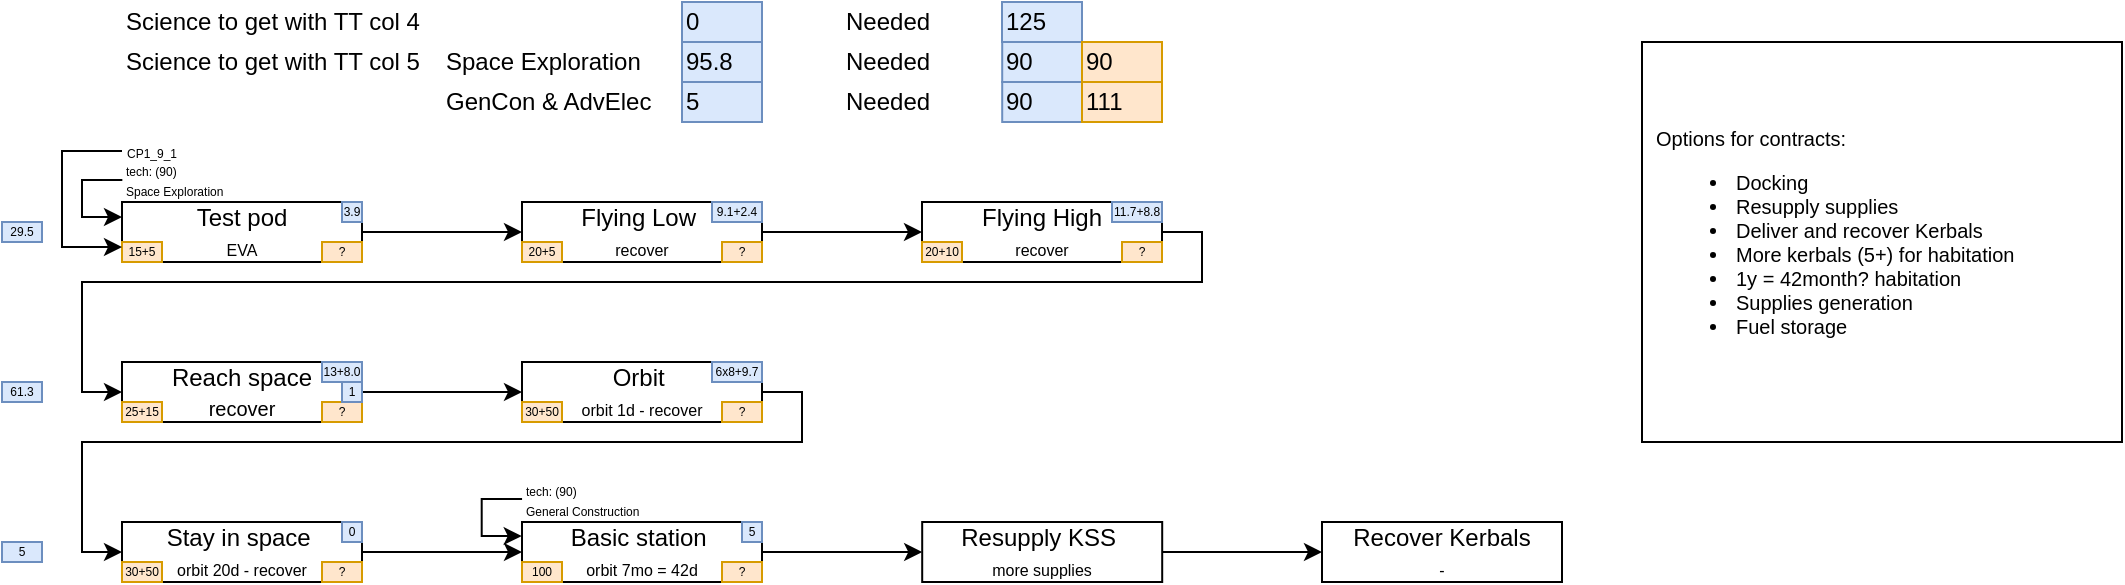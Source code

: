<mxfile version="13.0.3" type="device"><diagram id="vw0kLfnP3BAl_R4GFjaI" name="Page-1"><mxGraphModel dx="981" dy="567" grid="1" gridSize="10" guides="1" tooltips="1" connect="1" arrows="1" fold="1" page="1" pageScale="1" pageWidth="1169" pageHeight="827" math="0" shadow="0"><root><mxCell id="0"/><mxCell id="1" parent="0"/><mxCell id="cxFC-UOZ4B_VAzlRtVLT-1" style="edgeStyle=orthogonalEdgeStyle;rounded=0;orthogonalLoop=1;jettySize=auto;html=1;exitX=1;exitY=0.5;exitDx=0;exitDy=0;entryX=0;entryY=0.5;entryDx=0;entryDy=0;" parent="1" source="cxFC-UOZ4B_VAzlRtVLT-2" target="cxFC-UOZ4B_VAzlRtVLT-5" edge="1"><mxGeometry relative="1" as="geometry"><mxPoint x="250" y="135.143" as="targetPoint"/></mxGeometry></mxCell><mxCell id="cxFC-UOZ4B_VAzlRtVLT-2" value="Test pod&lt;br&gt;&lt;span style=&quot;font-size: 8px&quot;&gt;EVA&lt;/span&gt;" style="rounded=0;whiteSpace=wrap;html=1;" parent="1" vertex="1"><mxGeometry x="80" y="120" width="120" height="30" as="geometry"/></mxCell><mxCell id="cxFC-UOZ4B_VAzlRtVLT-3" value="15+5" style="text;html=1;strokeColor=#d79b00;fillColor=#ffe6cc;align=center;verticalAlign=middle;whiteSpace=wrap;rounded=0;fontSize=6;" parent="1" vertex="1"><mxGeometry x="80" y="140" width="20" height="10" as="geometry"/></mxCell><mxCell id="cxFC-UOZ4B_VAzlRtVLT-4" style="edgeStyle=orthogonalEdgeStyle;rounded=0;orthogonalLoop=1;jettySize=auto;html=1;exitX=1;exitY=0.5;exitDx=0;exitDy=0;entryX=0;entryY=0.5;entryDx=0;entryDy=0;" parent="1" source="cxFC-UOZ4B_VAzlRtVLT-5" target="cxFC-UOZ4B_VAzlRtVLT-8" edge="1"><mxGeometry relative="1" as="geometry"/></mxCell><mxCell id="cxFC-UOZ4B_VAzlRtVLT-5" value="Flying Low&amp;nbsp;&lt;br&gt;&lt;span style=&quot;font-size: 8px&quot;&gt;recover&lt;/span&gt;" style="rounded=0;whiteSpace=wrap;html=1;" parent="1" vertex="1"><mxGeometry x="280" y="120" width="120" height="30" as="geometry"/></mxCell><mxCell id="cxFC-UOZ4B_VAzlRtVLT-6" value="20+5" style="text;html=1;strokeColor=#d79b00;fillColor=#ffe6cc;align=center;verticalAlign=middle;whiteSpace=wrap;rounded=0;fontSize=6;" parent="1" vertex="1"><mxGeometry x="280" y="140" width="20" height="10" as="geometry"/></mxCell><mxCell id="cxFC-UOZ4B_VAzlRtVLT-7" style="edgeStyle=orthogonalEdgeStyle;rounded=0;orthogonalLoop=1;jettySize=auto;html=1;exitX=1;exitY=0.5;exitDx=0;exitDy=0;entryX=0;entryY=0.5;entryDx=0;entryDy=0;" parent="1" source="cxFC-UOZ4B_VAzlRtVLT-8" target="cxFC-UOZ4B_VAzlRtVLT-28" edge="1"><mxGeometry relative="1" as="geometry"><mxPoint x="680" y="135" as="targetPoint"/><Array as="points"><mxPoint x="620" y="135"/><mxPoint x="620" y="160"/><mxPoint x="60" y="160"/><mxPoint x="60" y="215"/></Array></mxGeometry></mxCell><mxCell id="cxFC-UOZ4B_VAzlRtVLT-8" value="Flying High&lt;br&gt;&lt;span style=&quot;font-size: 8px&quot;&gt;recover&lt;/span&gt;" style="rounded=0;whiteSpace=wrap;html=1;" parent="1" vertex="1"><mxGeometry x="480" y="120" width="120" height="30" as="geometry"/></mxCell><mxCell id="cxFC-UOZ4B_VAzlRtVLT-9" value="20+10" style="text;html=1;strokeColor=#d79b00;fillColor=#ffe6cc;align=center;verticalAlign=middle;whiteSpace=wrap;rounded=0;fontSize=6;" parent="1" vertex="1"><mxGeometry x="480" y="140" width="20" height="10" as="geometry"/></mxCell><mxCell id="cxFC-UOZ4B_VAzlRtVLT-11" value="?" style="text;html=1;strokeColor=#d79b00;fillColor=#ffe6cc;align=center;verticalAlign=middle;whiteSpace=wrap;rounded=0;fontSize=6;" parent="1" vertex="1"><mxGeometry x="380" y="140" width="20" height="10" as="geometry"/></mxCell><mxCell id="cxFC-UOZ4B_VAzlRtVLT-13" style="edgeStyle=orthogonalEdgeStyle;rounded=0;orthogonalLoop=1;jettySize=auto;html=1;exitX=0;exitY=0.5;exitDx=0;exitDy=0;entryX=0;entryY=0.25;entryDx=0;entryDy=0;" parent="1" source="cxFC-UOZ4B_VAzlRtVLT-14" target="cxFC-UOZ4B_VAzlRtVLT-2" edge="1"><mxGeometry relative="1" as="geometry"><Array as="points"><mxPoint x="60" y="109"/><mxPoint x="60" y="128"/></Array><mxPoint x="70" y="128" as="targetPoint"/></mxGeometry></mxCell><mxCell id="cxFC-UOZ4B_VAzlRtVLT-14" value="&lt;font style=&quot;line-height: 100% ; font-size: 6px&quot;&gt;&lt;font style=&quot;font-size: 6px&quot;&gt;tech: (90)&lt;br&gt;&lt;/font&gt;Space Exploration&lt;br&gt;&lt;/font&gt;" style="text;html=1;align=left;verticalAlign=middle;whiteSpace=wrap;rounded=0;fontSize=8;spacing=2;" parent="1" vertex="1"><mxGeometry x="80.17" y="99" width="60.09" height="20" as="geometry"/></mxCell><mxCell id="cxFC-UOZ4B_VAzlRtVLT-15" style="edgeStyle=orthogonalEdgeStyle;rounded=0;orthogonalLoop=1;jettySize=auto;html=1;exitX=0;exitY=0.5;exitDx=0;exitDy=0;entryX=0;entryY=0.75;entryDx=0;entryDy=0;" parent="1" source="cxFC-UOZ4B_VAzlRtVLT-16" target="cxFC-UOZ4B_VAzlRtVLT-2" edge="1"><mxGeometry relative="1" as="geometry"><mxPoint x="70" y="143" as="targetPoint"/><Array as="points"><mxPoint x="50" y="95"/><mxPoint x="50" y="142"/></Array></mxGeometry></mxCell><mxCell id="cxFC-UOZ4B_VAzlRtVLT-16" value="&lt;font style=&quot;font-size: 6px&quot;&gt;CP1_9_1&lt;/font&gt;" style="text;html=1;strokeColor=none;fillColor=none;align=center;verticalAlign=middle;whiteSpace=wrap;rounded=0;fontSize=8;" parent="1" vertex="1"><mxGeometry x="80" y="90" width="30" height="9" as="geometry"/></mxCell><mxCell id="cxFC-UOZ4B_VAzlRtVLT-42" style="edgeStyle=orthogonalEdgeStyle;rounded=0;orthogonalLoop=1;jettySize=auto;html=1;exitX=1;exitY=0.5;exitDx=0;exitDy=0;entryX=0;entryY=0.5;entryDx=0;entryDy=0;" parent="1" source="cxFC-UOZ4B_VAzlRtVLT-28" target="cxFC-UOZ4B_VAzlRtVLT-38" edge="1"><mxGeometry relative="1" as="geometry"/></mxCell><mxCell id="cxFC-UOZ4B_VAzlRtVLT-28" value="Reach space&lt;br style=&quot;font-size: 8px&quot;&gt;&lt;font size=&quot;1&quot;&gt;recover&lt;/font&gt;" style="rounded=0;whiteSpace=wrap;html=1;" parent="1" vertex="1"><mxGeometry x="80" y="200" width="120" height="30" as="geometry"/></mxCell><mxCell id="cxFC-UOZ4B_VAzlRtVLT-29" value="25+15" style="text;html=1;strokeColor=#d79b00;fillColor=#ffe6cc;align=center;verticalAlign=middle;whiteSpace=wrap;rounded=0;fontSize=6;" parent="1" vertex="1"><mxGeometry x="80" y="220" width="20" height="10" as="geometry"/></mxCell><mxCell id="cxFC-UOZ4B_VAzlRtVLT-30" value="?" style="text;html=1;strokeColor=#d79b00;fillColor=#ffe6cc;align=center;verticalAlign=middle;whiteSpace=wrap;rounded=0;fontSize=6;" parent="1" vertex="1"><mxGeometry x="180" y="220" width="20" height="10" as="geometry"/></mxCell><mxCell id="cxFC-UOZ4B_VAzlRtVLT-32" value="9.1+2.4" style="text;html=1;strokeColor=#6c8ebf;fillColor=#dae8fc;align=center;verticalAlign=middle;whiteSpace=wrap;rounded=0;fontSize=6;" parent="1" vertex="1"><mxGeometry x="375" y="120" width="25" height="10" as="geometry"/></mxCell><mxCell id="cxFC-UOZ4B_VAzlRtVLT-33" value="?" style="text;html=1;strokeColor=#d79b00;fillColor=#ffe6cc;align=center;verticalAlign=middle;whiteSpace=wrap;rounded=0;fontSize=6;" parent="1" vertex="1"><mxGeometry x="180" y="140" width="20" height="10" as="geometry"/></mxCell><mxCell id="cxFC-UOZ4B_VAzlRtVLT-34" value="3.9" style="text;html=1;strokeColor=#6c8ebf;fillColor=#dae8fc;align=center;verticalAlign=middle;whiteSpace=wrap;rounded=0;fontSize=6;" parent="1" vertex="1"><mxGeometry x="190" y="120" width="10" height="10" as="geometry"/></mxCell><mxCell id="cxFC-UOZ4B_VAzlRtVLT-35" value="?" style="text;html=1;strokeColor=#d79b00;fillColor=#ffe6cc;align=center;verticalAlign=middle;whiteSpace=wrap;rounded=0;fontSize=6;" parent="1" vertex="1"><mxGeometry x="580" y="140" width="20" height="10" as="geometry"/></mxCell><mxCell id="cxFC-UOZ4B_VAzlRtVLT-36" value="11.7+8.8" style="text;html=1;strokeColor=#6c8ebf;fillColor=#dae8fc;align=center;verticalAlign=middle;whiteSpace=wrap;rounded=0;fontSize=6;" parent="1" vertex="1"><mxGeometry x="575" y="120" width="25" height="10" as="geometry"/></mxCell><mxCell id="cxFC-UOZ4B_VAzlRtVLT-37" value="13+8.0" style="text;html=1;strokeColor=#6c8ebf;fillColor=#dae8fc;align=center;verticalAlign=middle;whiteSpace=wrap;rounded=0;fontSize=6;" parent="1" vertex="1"><mxGeometry x="180" y="200" width="20" height="10" as="geometry"/></mxCell><mxCell id="cxFC-UOZ4B_VAzlRtVLT-47" style="edgeStyle=orthogonalEdgeStyle;rounded=0;orthogonalLoop=1;jettySize=auto;html=1;exitX=1;exitY=0.5;exitDx=0;exitDy=0;entryX=0;entryY=0.5;entryDx=0;entryDy=0;" parent="1" source="cxFC-UOZ4B_VAzlRtVLT-38" target="cxFC-UOZ4B_VAzlRtVLT-43" edge="1"><mxGeometry relative="1" as="geometry"><Array as="points"><mxPoint x="420" y="215"/><mxPoint x="420" y="240"/><mxPoint x="60" y="240"/><mxPoint x="60" y="295"/></Array></mxGeometry></mxCell><mxCell id="cxFC-UOZ4B_VAzlRtVLT-38" value="Orbit&amp;nbsp;&lt;br&gt;&lt;span style=&quot;font-size: 8px&quot;&gt;orbit 1d - recover&lt;/span&gt;" style="rounded=0;whiteSpace=wrap;html=1;" parent="1" vertex="1"><mxGeometry x="280" y="200" width="120" height="30" as="geometry"/></mxCell><mxCell id="cxFC-UOZ4B_VAzlRtVLT-39" value="30+50" style="text;html=1;strokeColor=#d79b00;fillColor=#ffe6cc;align=center;verticalAlign=middle;whiteSpace=wrap;rounded=0;fontSize=6;" parent="1" vertex="1"><mxGeometry x="280" y="220" width="20" height="10" as="geometry"/></mxCell><mxCell id="cxFC-UOZ4B_VAzlRtVLT-40" value="?" style="text;html=1;strokeColor=#d79b00;fillColor=#ffe6cc;align=center;verticalAlign=middle;whiteSpace=wrap;rounded=0;fontSize=6;" parent="1" vertex="1"><mxGeometry x="380" y="220" width="20" height="10" as="geometry"/></mxCell><mxCell id="cxFC-UOZ4B_VAzlRtVLT-41" value="6x8+9.7" style="text;html=1;strokeColor=#6c8ebf;fillColor=#dae8fc;align=center;verticalAlign=middle;whiteSpace=wrap;rounded=0;fontSize=6;" parent="1" vertex="1"><mxGeometry x="375" y="200" width="25" height="10" as="geometry"/></mxCell><mxCell id="cxFC-UOZ4B_VAzlRtVLT-52" style="edgeStyle=orthogonalEdgeStyle;rounded=0;orthogonalLoop=1;jettySize=auto;html=1;exitX=1;exitY=0.5;exitDx=0;exitDy=0;entryX=0;entryY=0.5;entryDx=0;entryDy=0;" parent="1" source="cxFC-UOZ4B_VAzlRtVLT-43" target="cxFC-UOZ4B_VAzlRtVLT-48" edge="1"><mxGeometry relative="1" as="geometry"/></mxCell><mxCell id="cxFC-UOZ4B_VAzlRtVLT-43" value="Stay in space&amp;nbsp;&lt;br&gt;&lt;span style=&quot;font-size: 8px&quot;&gt;orbit 20d - recover&lt;/span&gt;" style="rounded=0;whiteSpace=wrap;html=1;" parent="1" vertex="1"><mxGeometry x="80" y="280" width="120" height="30" as="geometry"/></mxCell><mxCell id="cxFC-UOZ4B_VAzlRtVLT-44" value="30+50" style="text;html=1;strokeColor=#d79b00;fillColor=#ffe6cc;align=center;verticalAlign=middle;whiteSpace=wrap;rounded=0;fontSize=6;" parent="1" vertex="1"><mxGeometry x="80" y="300" width="20" height="10" as="geometry"/></mxCell><mxCell id="cxFC-UOZ4B_VAzlRtVLT-45" value="?" style="text;html=1;strokeColor=#d79b00;fillColor=#ffe6cc;align=center;verticalAlign=middle;whiteSpace=wrap;rounded=0;fontSize=6;" parent="1" vertex="1"><mxGeometry x="180" y="300" width="20" height="10" as="geometry"/></mxCell><mxCell id="cxFC-UOZ4B_VAzlRtVLT-46" value="0" style="text;html=1;strokeColor=#6c8ebf;fillColor=#dae8fc;align=center;verticalAlign=middle;whiteSpace=wrap;rounded=0;fontSize=6;" parent="1" vertex="1"><mxGeometry x="190" y="280" width="10" height="10" as="geometry"/></mxCell><mxCell id="yb2Pz5aUcBDPkLAU_pvL-2" style="edgeStyle=orthogonalEdgeStyle;rounded=0;orthogonalLoop=1;jettySize=auto;html=1;exitX=1;exitY=0.5;exitDx=0;exitDy=0;entryX=0;entryY=0.5;entryDx=0;entryDy=0;" parent="1" source="cxFC-UOZ4B_VAzlRtVLT-48" target="yb2Pz5aUcBDPkLAU_pvL-1" edge="1"><mxGeometry relative="1" as="geometry"/></mxCell><mxCell id="cxFC-UOZ4B_VAzlRtVLT-48" value="Basic station&amp;nbsp;&lt;br&gt;&lt;span style=&quot;font-size: 8px&quot;&gt;orbit 7mo = 42d&lt;/span&gt;" style="rounded=0;whiteSpace=wrap;html=1;" parent="1" vertex="1"><mxGeometry x="280" y="280" width="120" height="30" as="geometry"/></mxCell><mxCell id="cxFC-UOZ4B_VAzlRtVLT-49" value="100" style="text;html=1;strokeColor=#d79b00;fillColor=#ffe6cc;align=center;verticalAlign=middle;whiteSpace=wrap;rounded=0;fontSize=6;" parent="1" vertex="1"><mxGeometry x="280" y="300" width="20" height="10" as="geometry"/></mxCell><mxCell id="cxFC-UOZ4B_VAzlRtVLT-50" value="?" style="text;html=1;strokeColor=#d79b00;fillColor=#ffe6cc;align=center;verticalAlign=middle;whiteSpace=wrap;rounded=0;fontSize=6;" parent="1" vertex="1"><mxGeometry x="380" y="300" width="20" height="10" as="geometry"/></mxCell><mxCell id="cxFC-UOZ4B_VAzlRtVLT-51" value="5" style="text;html=1;strokeColor=#6c8ebf;fillColor=#dae8fc;align=center;verticalAlign=middle;whiteSpace=wrap;rounded=0;fontSize=6;" parent="1" vertex="1"><mxGeometry x="390" y="280" width="10" height="10" as="geometry"/></mxCell><mxCell id="cxFC-UOZ4B_VAzlRtVLT-53" value="Science to get with TT col 4" style="text;html=1;strokeColor=none;fillColor=none;align=left;verticalAlign=middle;whiteSpace=wrap;rounded=0;fontColor=#000000;" parent="1" vertex="1"><mxGeometry x="80" y="20" width="160" height="20" as="geometry"/></mxCell><mxCell id="cxFC-UOZ4B_VAzlRtVLT-54" value="0" style="text;html=1;strokeColor=#6c8ebf;fillColor=#dae8fc;align=left;verticalAlign=middle;whiteSpace=wrap;rounded=0;" parent="1" vertex="1"><mxGeometry x="360" y="20" width="40" height="20" as="geometry"/></mxCell><mxCell id="cxFC-UOZ4B_VAzlRtVLT-55" value="Science to get with TT col 5" style="text;html=1;strokeColor=none;fillColor=none;align=left;verticalAlign=middle;whiteSpace=wrap;rounded=0;fontColor=#000000;" parent="1" vertex="1"><mxGeometry x="80.17" y="40" width="160" height="20" as="geometry"/></mxCell><mxCell id="cxFC-UOZ4B_VAzlRtVLT-56" value="95.8" style="text;html=1;strokeColor=#6c8ebf;fillColor=#dae8fc;align=left;verticalAlign=middle;whiteSpace=wrap;rounded=0;" parent="1" vertex="1"><mxGeometry x="360" y="40" width="40" height="20" as="geometry"/></mxCell><mxCell id="cxFC-UOZ4B_VAzlRtVLT-57" value="Needed" style="text;html=1;strokeColor=none;fillColor=none;align=left;verticalAlign=middle;whiteSpace=wrap;rounded=0;fontColor=#000000;" parent="1" vertex="1"><mxGeometry x="440" y="20" width="80" height="20" as="geometry"/></mxCell><mxCell id="cxFC-UOZ4B_VAzlRtVLT-58" value="125" style="text;html=1;strokeColor=#6c8ebf;fillColor=#dae8fc;align=left;verticalAlign=middle;whiteSpace=wrap;rounded=0;" parent="1" vertex="1"><mxGeometry x="520" y="20" width="40" height="20" as="geometry"/></mxCell><mxCell id="cxFC-UOZ4B_VAzlRtVLT-59" value="Needed" style="text;html=1;strokeColor=none;fillColor=none;align=left;verticalAlign=middle;whiteSpace=wrap;rounded=0;fontColor=#000000;" parent="1" vertex="1"><mxGeometry x="440.1" y="40" width="80" height="20" as="geometry"/></mxCell><mxCell id="cxFC-UOZ4B_VAzlRtVLT-60" value="90" style="text;html=1;strokeColor=#6c8ebf;fillColor=#dae8fc;align=left;verticalAlign=middle;whiteSpace=wrap;rounded=0;" parent="1" vertex="1"><mxGeometry x="520.1" y="40" width="40" height="20" as="geometry"/></mxCell><mxCell id="cxFC-UOZ4B_VAzlRtVLT-61" value="1" style="text;html=1;strokeColor=#6c8ebf;fillColor=#dae8fc;align=center;verticalAlign=middle;whiteSpace=wrap;rounded=0;fontSize=6;" parent="1" vertex="1"><mxGeometry x="190" y="210" width="10" height="10" as="geometry"/></mxCell><mxCell id="cxFC-UOZ4B_VAzlRtVLT-62" value="61.3" style="text;html=1;strokeColor=#6c8ebf;fillColor=#dae8fc;align=center;verticalAlign=middle;whiteSpace=wrap;rounded=0;fontSize=6;" parent="1" vertex="1"><mxGeometry x="20" y="210" width="20" height="10" as="geometry"/></mxCell><mxCell id="cxFC-UOZ4B_VAzlRtVLT-63" value="29.5" style="text;html=1;strokeColor=#6c8ebf;fillColor=#dae8fc;align=center;verticalAlign=middle;whiteSpace=wrap;rounded=0;fontSize=6;" parent="1" vertex="1"><mxGeometry x="20" y="130" width="20" height="10" as="geometry"/></mxCell><mxCell id="cxFC-UOZ4B_VAzlRtVLT-66" value="5" style="text;html=1;strokeColor=#6c8ebf;fillColor=#dae8fc;align=center;verticalAlign=middle;whiteSpace=wrap;rounded=0;fontSize=6;" parent="1" vertex="1"><mxGeometry x="20" y="290" width="20" height="10" as="geometry"/></mxCell><mxCell id="cxFC-UOZ4B_VAzlRtVLT-68" value="Space Exploration" style="text;html=1;strokeColor=none;fillColor=none;align=left;verticalAlign=middle;whiteSpace=wrap;rounded=0;fontColor=#000000;" parent="1" vertex="1"><mxGeometry x="240" y="40" width="120" height="20" as="geometry"/></mxCell><mxCell id="cxFC-UOZ4B_VAzlRtVLT-70" value="90" style="text;html=1;strokeColor=#d79b00;fillColor=#ffe6cc;align=left;verticalAlign=middle;whiteSpace=wrap;rounded=0;" parent="1" vertex="1"><mxGeometry x="560" y="40" width="40" height="20" as="geometry"/></mxCell><mxCell id="geS8T6utucU2xVf2nAGP-5" value="GenCon &amp;amp; AdvElec" style="text;html=1;strokeColor=none;fillColor=none;align=left;verticalAlign=middle;whiteSpace=wrap;rounded=0;fontColor=#000000;" parent="1" vertex="1"><mxGeometry x="240.17" y="60" width="120" height="20" as="geometry"/></mxCell><mxCell id="geS8T6utucU2xVf2nAGP-6" value="5" style="text;html=1;strokeColor=#6c8ebf;fillColor=#dae8fc;align=left;verticalAlign=middle;whiteSpace=wrap;rounded=0;" parent="1" vertex="1"><mxGeometry x="360" y="60" width="40" height="20" as="geometry"/></mxCell><mxCell id="geS8T6utucU2xVf2nAGP-7" value="90" style="text;html=1;strokeColor=#6c8ebf;fillColor=#dae8fc;align=left;verticalAlign=middle;whiteSpace=wrap;rounded=0;" parent="1" vertex="1"><mxGeometry x="520.1" y="60" width="40" height="20" as="geometry"/></mxCell><mxCell id="geS8T6utucU2xVf2nAGP-8" value="111" style="text;html=1;strokeColor=#d79b00;fillColor=#ffe6cc;align=left;verticalAlign=middle;whiteSpace=wrap;rounded=0;" parent="1" vertex="1"><mxGeometry x="560" y="60" width="40" height="20" as="geometry"/></mxCell><mxCell id="geS8T6utucU2xVf2nAGP-9" value="Needed" style="text;html=1;strokeColor=none;fillColor=none;align=left;verticalAlign=middle;whiteSpace=wrap;rounded=0;fontColor=#000000;" parent="1" vertex="1"><mxGeometry x="440.1" y="60" width="80" height="20" as="geometry"/></mxCell><mxCell id="tcxIbRWTk4yMxKsJlUC7-6" style="edgeStyle=orthogonalEdgeStyle;rounded=0;orthogonalLoop=1;jettySize=auto;html=1;exitX=0;exitY=0.5;exitDx=0;exitDy=0;entryX=0;entryY=0.25;entryDx=0;entryDy=0;" parent="1" source="tcxIbRWTk4yMxKsJlUC7-7" edge="1"><mxGeometry relative="1" as="geometry"><Array as="points"><mxPoint x="259.86" y="268.5"/><mxPoint x="259.86" y="287.5"/></Array><mxPoint x="279.86" y="287" as="targetPoint"/></mxGeometry></mxCell><mxCell id="tcxIbRWTk4yMxKsJlUC7-7" value="&lt;font style=&quot;line-height: 100% ; font-size: 6px&quot;&gt;&lt;font style=&quot;font-size: 6px&quot;&gt;tech: (90)&lt;br&gt;&lt;/font&gt;General Construction&lt;br&gt;&lt;/font&gt;" style="text;html=1;align=left;verticalAlign=middle;whiteSpace=wrap;rounded=0;fontSize=8;spacing=2;" parent="1" vertex="1"><mxGeometry x="280.03" y="258.5" width="109.97" height="20" as="geometry"/></mxCell><mxCell id="yb2Pz5aUcBDPkLAU_pvL-4" style="edgeStyle=orthogonalEdgeStyle;rounded=0;orthogonalLoop=1;jettySize=auto;html=1;exitX=1;exitY=0.5;exitDx=0;exitDy=0;" parent="1" source="yb2Pz5aUcBDPkLAU_pvL-1" target="yb2Pz5aUcBDPkLAU_pvL-3" edge="1"><mxGeometry relative="1" as="geometry"/></mxCell><mxCell id="yb2Pz5aUcBDPkLAU_pvL-1" value="Resupply KSS&amp;nbsp;&lt;br&gt;&lt;span style=&quot;font-size: 8px&quot;&gt;more supplies&lt;/span&gt;" style="rounded=0;whiteSpace=wrap;html=1;" parent="1" vertex="1"><mxGeometry x="480.1" y="280" width="120" height="30" as="geometry"/></mxCell><mxCell id="yb2Pz5aUcBDPkLAU_pvL-3" value="Recover Kerbals&lt;br&gt;&lt;span style=&quot;font-size: 8px&quot;&gt;-&lt;/span&gt;" style="rounded=0;whiteSpace=wrap;html=1;" parent="1" vertex="1"><mxGeometry x="680" y="280" width="120" height="30" as="geometry"/></mxCell><mxCell id="CU7LyCwf6kC3tlt1nwVZ-1" value="&lt;font style=&quot;font-size: 10px&quot;&gt;Options for contracts:&lt;br style=&quot;font-size: 10px&quot;&gt;&lt;/font&gt;&lt;ul style=&quot;font-size: 10px&quot;&gt;&lt;li style=&quot;font-size: 10px&quot;&gt;Docking&lt;/li&gt;&lt;li style=&quot;font-size: 10px&quot;&gt;Resupply supplies&lt;/li&gt;&lt;li style=&quot;font-size: 10px&quot;&gt;Deliver and recover Kerbals&lt;/li&gt;&lt;li style=&quot;font-size: 10px&quot;&gt;More kerbals (5+) for habitation&lt;/li&gt;&lt;li style=&quot;font-size: 10px&quot;&gt;1y = 42month? habitation&lt;/li&gt;&lt;li style=&quot;font-size: 10px&quot;&gt;Supplies generation&lt;/li&gt;&lt;li style=&quot;font-size: 10px&quot;&gt;Fuel storage&lt;/li&gt;&lt;/ul&gt;" style="rounded=0;whiteSpace=wrap;html=1;align=left;fontSize=10;spacingLeft=5;" vertex="1" parent="1"><mxGeometry x="840" y="40" width="240" height="200" as="geometry"/></mxCell></root></mxGraphModel></diagram></mxfile>